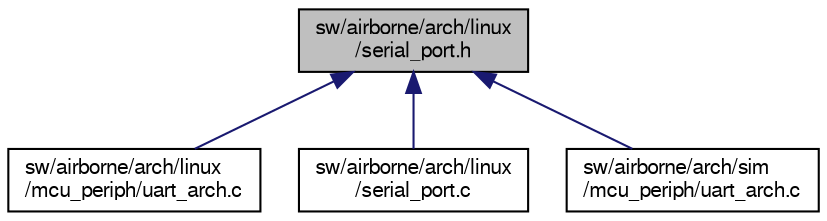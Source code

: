 digraph "sw/airborne/arch/linux/serial_port.h"
{
  edge [fontname="FreeSans",fontsize="10",labelfontname="FreeSans",labelfontsize="10"];
  node [fontname="FreeSans",fontsize="10",shape=record];
  Node1 [label="sw/airborne/arch/linux\l/serial_port.h",height=0.2,width=0.4,color="black", fillcolor="grey75", style="filled", fontcolor="black"];
  Node1 -> Node2 [dir="back",color="midnightblue",fontsize="10",style="solid",fontname="FreeSans"];
  Node2 [label="sw/airborne/arch/linux\l/mcu_periph/uart_arch.c",height=0.2,width=0.4,color="black", fillcolor="white", style="filled",URL="$linux_2mcu__periph_2uart__arch_8c.html",tooltip="linux uart handling "];
  Node1 -> Node3 [dir="back",color="midnightblue",fontsize="10",style="solid",fontname="FreeSans"];
  Node3 [label="sw/airborne/arch/linux\l/serial_port.c",height=0.2,width=0.4,color="black", fillcolor="white", style="filled",URL="$serial__port_8c.html"];
  Node1 -> Node4 [dir="back",color="midnightblue",fontsize="10",style="solid",fontname="FreeSans"];
  Node4 [label="sw/airborne/arch/sim\l/mcu_periph/uart_arch.c",height=0.2,width=0.4,color="black", fillcolor="white", style="filled",URL="$sim_2mcu__periph_2uart__arch_8c.html"];
}
